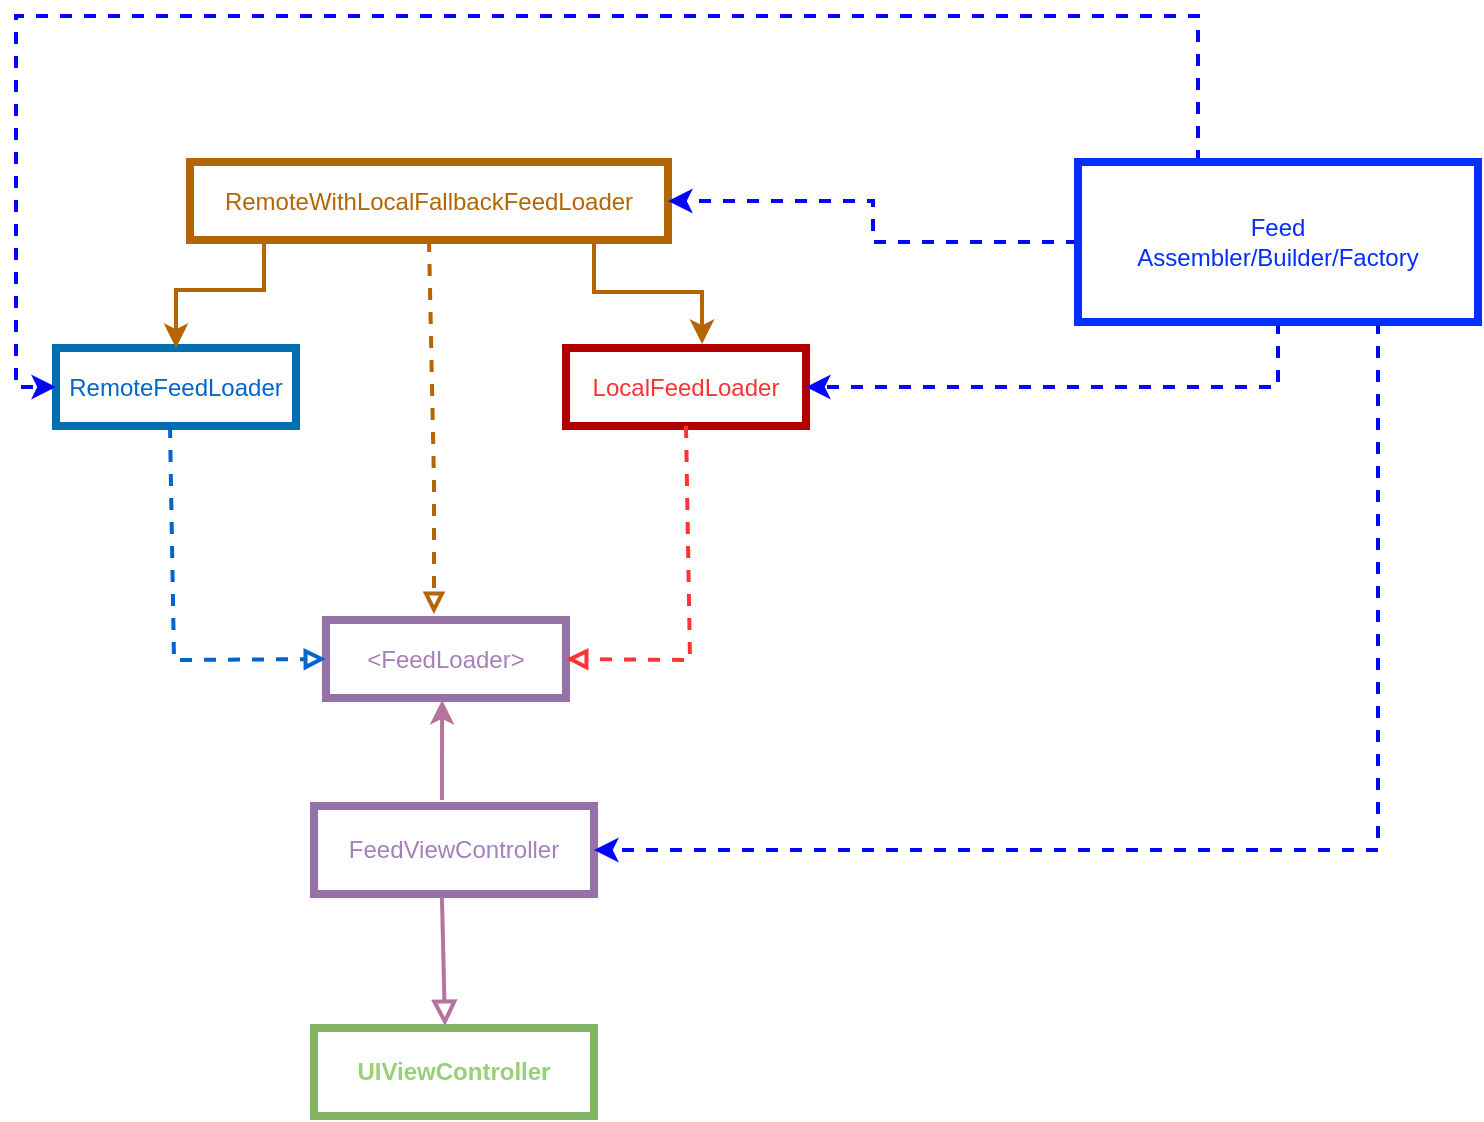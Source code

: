 <mxfile version="21.1.5" type="github">
  <diagram name="Version-1" id="Y2WjuvX7hO9Vn0jHDt_I">
    <mxGraphModel dx="794" dy="1078" grid="0" gridSize="10" guides="1" tooltips="1" connect="1" arrows="1" fold="1" page="1" pageScale="1" pageWidth="850" pageHeight="1100" math="0" shadow="0">
      <root>
        <mxCell id="0" />
        <mxCell id="1" parent="0" />
        <mxCell id="fa2TgRjNBBgpzOrha1pa-1" value="&lt;b&gt;&lt;font color=&quot;#97d077&quot;&gt;UIViewController&lt;/font&gt;&lt;/b&gt;" style="rounded=0;whiteSpace=wrap;html=1;strokeWidth=4;fillColor=none;strokeColor=#82b366;" vertex="1" parent="1">
          <mxGeometry x="185" y="580" width="140" height="44" as="geometry" />
        </mxCell>
        <mxCell id="fa2TgRjNBBgpzOrha1pa-2" value="&lt;font color=&quot;#a680b8&quot;&gt;FeedViewController&lt;/font&gt;" style="rounded=0;whiteSpace=wrap;html=1;fillColor=none;strokeColor=#9673a6;strokeWidth=4;" vertex="1" parent="1">
          <mxGeometry x="185" y="469" width="140" height="44" as="geometry" />
        </mxCell>
        <mxCell id="fa2TgRjNBBgpzOrha1pa-3" value="&lt;font color=&quot;#a680b8&quot;&gt;&amp;lt;FeedLoader&amp;gt;&lt;/font&gt;" style="rounded=0;whiteSpace=wrap;html=1;fillColor=none;strokeColor=#9673a6;strokeWidth=4;" vertex="1" parent="1">
          <mxGeometry x="191" y="376" width="120" height="39" as="geometry" />
        </mxCell>
        <mxCell id="fa2TgRjNBBgpzOrha1pa-4" value="" style="endArrow=classic;html=1;rounded=0;entryX=0.417;entryY=1.103;entryDx=0;entryDy=0;entryPerimeter=0;strokeColor=#B5739D;strokeWidth=2;" edge="1" parent="1">
          <mxGeometry width="50" height="50" relative="1" as="geometry">
            <mxPoint x="249" y="466" as="sourcePoint" />
            <mxPoint x="249.04" y="416.017" as="targetPoint" />
          </mxGeometry>
        </mxCell>
        <mxCell id="fa2TgRjNBBgpzOrha1pa-5" value="&lt;font color=&quot;#0066cc&quot;&gt;RemoteFeedLoader&lt;/font&gt;" style="rounded=0;whiteSpace=wrap;html=1;fillColor=none;strokeColor=#006EAF;strokeWidth=4;fontColor=#ffffff;" vertex="1" parent="1">
          <mxGeometry x="56" y="240" width="120" height="39" as="geometry" />
        </mxCell>
        <mxCell id="fa2TgRjNBBgpzOrha1pa-6" value="&lt;font color=&quot;#ff3333&quot;&gt;LocalFeedLoader&lt;/font&gt;" style="rounded=0;whiteSpace=wrap;html=1;fillColor=none;strokeColor=#B20000;strokeWidth=4;fontColor=#ffffff;" vertex="1" parent="1">
          <mxGeometry x="311" y="240" width="120" height="39" as="geometry" />
        </mxCell>
        <mxCell id="fa2TgRjNBBgpzOrha1pa-7" value="" style="html=1;labelBackgroundColor=#ffffff;startArrow=none;startFill=0;startSize=6;endArrow=block;endFill=0;endSize=6;jettySize=auto;orthogonalLoop=1;strokeWidth=2;dashed=1;fontSize=14;rounded=0;exitX=0.5;exitY=1;exitDx=0;exitDy=0;entryX=1;entryY=0.5;entryDx=0;entryDy=0;strokeColor=#FF3333;" edge="1" parent="1" source="fa2TgRjNBBgpzOrha1pa-6" target="fa2TgRjNBBgpzOrha1pa-3">
          <mxGeometry width="60" height="60" relative="1" as="geometry">
            <mxPoint x="335" y="479" as="sourcePoint" />
            <mxPoint x="395" y="419" as="targetPoint" />
            <Array as="points">
              <mxPoint x="373" y="396" />
            </Array>
          </mxGeometry>
        </mxCell>
        <mxCell id="fa2TgRjNBBgpzOrha1pa-8" value="" style="html=1;labelBackgroundColor=#ffffff;startArrow=none;startFill=0;startSize=6;endArrow=block;endFill=0;endSize=6;jettySize=auto;orthogonalLoop=1;strokeWidth=2;dashed=1;fontSize=14;rounded=0;exitX=0.5;exitY=1;exitDx=0;exitDy=0;entryX=0;entryY=0.5;entryDx=0;entryDy=0;strokeColor=#0066CC;" edge="1" parent="1" target="fa2TgRjNBBgpzOrha1pa-3">
          <mxGeometry width="60" height="60" relative="1" as="geometry">
            <mxPoint x="113" y="279" as="sourcePoint" />
            <mxPoint x="53" y="396" as="targetPoint" />
            <Array as="points">
              <mxPoint x="115" y="396" />
            </Array>
          </mxGeometry>
        </mxCell>
        <mxCell id="fa2TgRjNBBgpzOrha1pa-9" value="" style="endArrow=block;html=1;rounded=0;strokeColor=#B5739D;strokeWidth=2;endFill=0;exitX=0.457;exitY=1.068;exitDx=0;exitDy=0;exitPerimeter=0;endSize=8;startSize=6;" edge="1" parent="1">
          <mxGeometry width="50" height="50" relative="1" as="geometry">
            <mxPoint x="248.98" y="514.992" as="sourcePoint" />
            <mxPoint x="250.5" y="579" as="targetPoint" />
          </mxGeometry>
        </mxCell>
        <mxCell id="fa2TgRjNBBgpzOrha1pa-10" value="&lt;font color=&quot;#b46504&quot;&gt;RemoteWithLocalFallbackFeedLoader&lt;/font&gt;" style="rounded=0;whiteSpace=wrap;html=1;fillColor=none;strokeColor=#b46504;strokeWidth=4;" vertex="1" parent="1">
          <mxGeometry x="123" y="147" width="239" height="39" as="geometry" />
        </mxCell>
        <mxCell id="fa2TgRjNBBgpzOrha1pa-11" value="" style="html=1;labelBackgroundColor=#ffffff;startArrow=none;startFill=0;startSize=6;endArrow=block;endFill=0;endSize=6;jettySize=auto;orthogonalLoop=1;strokeWidth=2;dashed=1;fontSize=14;rounded=0;exitX=0.5;exitY=1;exitDx=0;exitDy=0;strokeColor=#B46504;" edge="1" parent="1" source="fa2TgRjNBBgpzOrha1pa-10">
          <mxGeometry width="60" height="60" relative="1" as="geometry">
            <mxPoint x="243" y="190" as="sourcePoint" />
            <mxPoint x="245" y="373" as="targetPoint" />
            <Array as="points">
              <mxPoint x="245" y="307" />
            </Array>
          </mxGeometry>
        </mxCell>
        <mxCell id="fa2TgRjNBBgpzOrha1pa-12" value="" style="endArrow=classic;html=1;rounded=0;exitX=0.155;exitY=1.026;exitDx=0;exitDy=0;exitPerimeter=0;strokeWidth=2;strokeColor=#B46504;" edge="1" parent="1" source="fa2TgRjNBBgpzOrha1pa-10" target="fa2TgRjNBBgpzOrha1pa-5">
          <mxGeometry width="50" height="50" relative="1" as="geometry">
            <mxPoint x="126" y="219" as="sourcePoint" />
            <mxPoint x="77" y="243" as="targetPoint" />
            <Array as="points">
              <mxPoint x="160" y="211" />
              <mxPoint x="116" y="211" />
            </Array>
          </mxGeometry>
        </mxCell>
        <mxCell id="fa2TgRjNBBgpzOrha1pa-13" value="" style="endArrow=classic;html=1;rounded=0;exitX=0.155;exitY=1.026;exitDx=0;exitDy=0;exitPerimeter=0;strokeWidth=2;strokeColor=#B46504;entryX=0.567;entryY=-0.051;entryDx=0;entryDy=0;entryPerimeter=0;" edge="1" parent="1" target="fa2TgRjNBBgpzOrha1pa-6">
          <mxGeometry width="50" height="50" relative="1" as="geometry">
            <mxPoint x="325" y="188" as="sourcePoint" />
            <mxPoint x="281" y="241" as="targetPoint" />
            <Array as="points">
              <mxPoint x="325" y="212" />
              <mxPoint x="379" y="212" />
            </Array>
          </mxGeometry>
        </mxCell>
        <mxCell id="fa2TgRjNBBgpzOrha1pa-14" style="edgeStyle=orthogonalEdgeStyle;rounded=0;orthogonalLoop=1;jettySize=auto;html=1;entryX=0;entryY=0.5;entryDx=0;entryDy=0;strokeWidth=2;dashed=1;strokeColor=#0405ff;" edge="1" parent="1" source="fa2TgRjNBBgpzOrha1pa-18" target="fa2TgRjNBBgpzOrha1pa-5">
          <mxGeometry relative="1" as="geometry">
            <Array as="points">
              <mxPoint x="627" y="74" />
              <mxPoint x="36" y="74" />
              <mxPoint x="36" y="260" />
            </Array>
          </mxGeometry>
        </mxCell>
        <mxCell id="fa2TgRjNBBgpzOrha1pa-15" style="edgeStyle=orthogonalEdgeStyle;rounded=0;orthogonalLoop=1;jettySize=auto;html=1;entryX=1;entryY=0.5;entryDx=0;entryDy=0;strokeWidth=2;dashed=1;strokeColor=#0405ff;" edge="1" parent="1" source="fa2TgRjNBBgpzOrha1pa-18" target="fa2TgRjNBBgpzOrha1pa-10">
          <mxGeometry relative="1" as="geometry" />
        </mxCell>
        <mxCell id="fa2TgRjNBBgpzOrha1pa-16" style="edgeStyle=orthogonalEdgeStyle;rounded=0;orthogonalLoop=1;jettySize=auto;html=1;exitX=0.5;exitY=1;exitDx=0;exitDy=0;entryX=1;entryY=0.5;entryDx=0;entryDy=0;strokeWidth=2;dashed=1;strokeColor=#0405ff;" edge="1" parent="1" source="fa2TgRjNBBgpzOrha1pa-18" target="fa2TgRjNBBgpzOrha1pa-6">
          <mxGeometry relative="1" as="geometry" />
        </mxCell>
        <mxCell id="fa2TgRjNBBgpzOrha1pa-17" style="edgeStyle=orthogonalEdgeStyle;rounded=0;orthogonalLoop=1;jettySize=auto;html=1;exitX=0.75;exitY=1;exitDx=0;exitDy=0;entryX=1;entryY=0.5;entryDx=0;entryDy=0;strokeWidth=2;dashed=1;strokeColor=#0405ff;" edge="1" parent="1" source="fa2TgRjNBBgpzOrha1pa-18" target="fa2TgRjNBBgpzOrha1pa-2">
          <mxGeometry relative="1" as="geometry" />
        </mxCell>
        <mxCell id="fa2TgRjNBBgpzOrha1pa-18" value="&lt;font color=&quot;#052fff&quot;&gt;Feed&lt;br&gt;Assembler/Builder/Factory&lt;br&gt;&lt;/font&gt;" style="rounded=0;whiteSpace=wrap;html=1;fillColor=none;strokeColor=#052fff;strokeWidth=4;fontColor=#ffffff;" vertex="1" parent="1">
          <mxGeometry x="567" y="147" width="200" height="80" as="geometry" />
        </mxCell>
      </root>
    </mxGraphModel>
  </diagram>
</mxfile>
